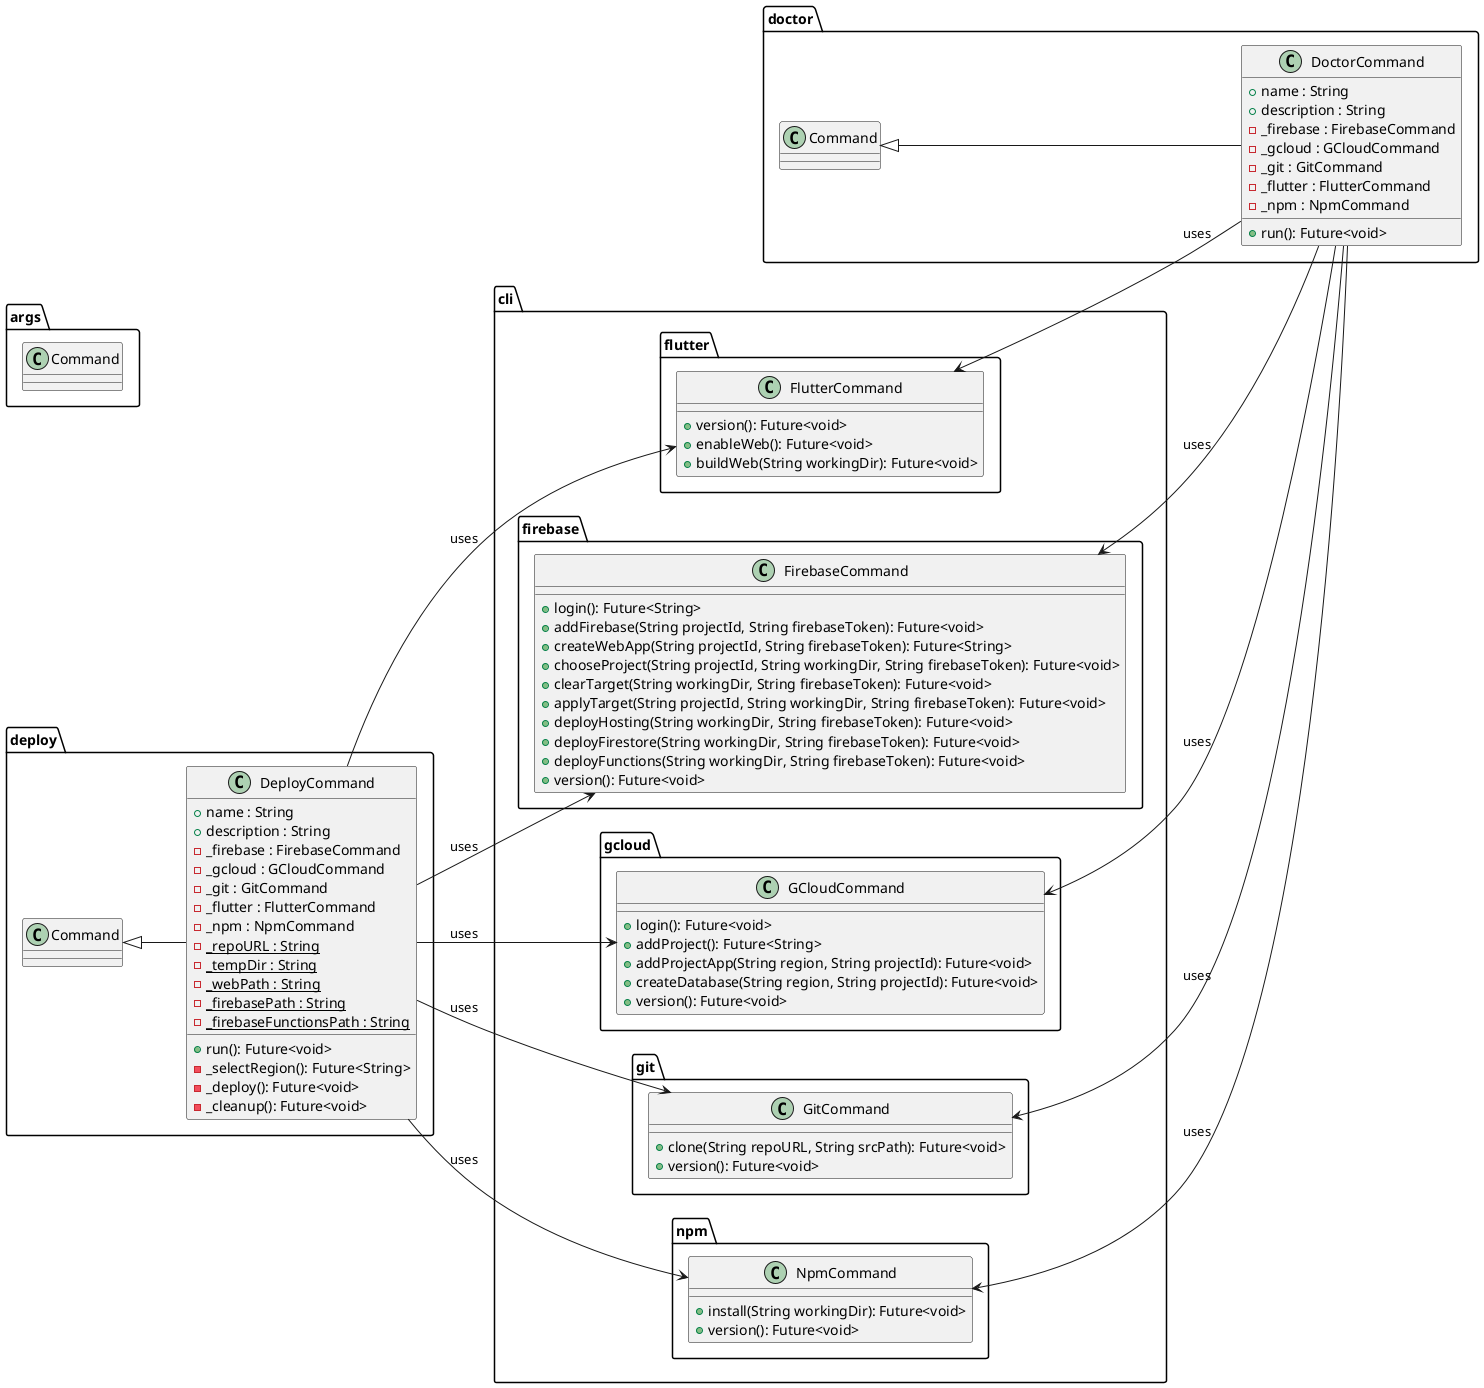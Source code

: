 @startuml deploy_tool_class_diagram
left to right direction

package cli {

    package flutter {
        class FlutterCommand {
            + version(): Future<void>
            + enableWeb(): Future<void>
            + buildWeb(String workingDir): Future<void>
        }
    }

    package firebase {
        class FirebaseCommand {
            + login(): Future<String>
            + addFirebase(String projectId, String firebaseToken): Future<void>
            + createWebApp(String projectId, String firebaseToken): Future<String>
            + chooseProject(String projectId, String workingDir, String firebaseToken): Future<void>
            + clearTarget(String workingDir, String firebaseToken): Future<void>
            + applyTarget(String projectId, String workingDir, String firebaseToken): Future<void>
            + deployHosting(String workingDir, String firebaseToken): Future<void>
            + deployFirestore(String workingDir, String firebaseToken): Future<void>
            + deployFunctions(String workingDir, String firebaseToken): Future<void>
            + version(): Future<void>
        }
    }

    package gcloud {
        class GCloudCommand {
            + login(): Future<void>
            + addProject(): Future<String>
            + addProjectApp(String region, String projectId): Future<void>
            + createDatabase(String region, String projectId): Future<void>
            + version(): Future<void>
        }
    }

    package git {
        class GitCommand {
            + clone(String repoURL, String srcPath): Future<void>
            + version(): Future<void>
        }
    }

    package npm {
        class NpmCommand {
            + install(String workingDir): Future<void>
            + version(): Future<void>
        }
    }
}

package args {
    class Command {}
}

package deploy {
    class DeployCommand extends Command {
        + name : String
        + description : String
        - _firebase : FirebaseCommand
        - _gcloud : GCloudCommand
        - _git : GitCommand
        - _flutter : FlutterCommand
        - _npm : NpmCommand
        - {static} _repoURL : String
        - {static} _tempDir : String
        - {static} _webPath : String
        - {static} _firebasePath : String
        - {static} _firebaseFunctionsPath : String
        + run(): Future<void>
        - _selectRegion(): Future<String>
        - _deploy(): Future<void>
        - _cleanup(): Future<void>
    }
}

package doctor {
    class DoctorCommand extends Command {
        + name : String
        + description : String
        - _firebase : FirebaseCommand
        - _gcloud : GCloudCommand
        - _git : GitCommand
        - _flutter : FlutterCommand
        - _npm : NpmCommand
        + run(): Future<void>
    }
}

DeployCommand --> FirebaseCommand : uses
DeployCommand --> GCloudCommand : uses
DeployCommand --> GitCommand : uses
DeployCommand --> FlutterCommand : uses
DeployCommand --> NpmCommand : uses
FirebaseCommand <-- DoctorCommand : uses
GCloudCommand <-- DoctorCommand : uses
GitCommand <-- DoctorCommand : uses
FlutterCommand <-- DoctorCommand : uses
NpmCommand <-- DoctorCommand : uses

@enduml
